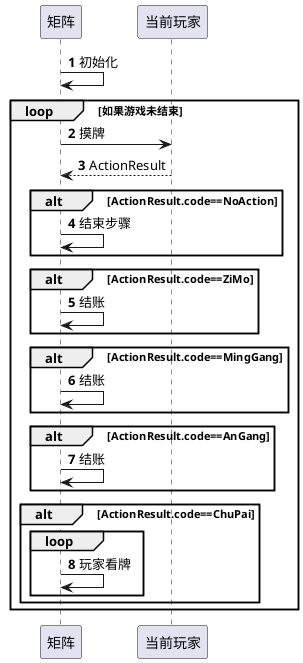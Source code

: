 @startuml
'https://plantuml.com/sequence-diagram

autonumber

矩阵 -> 矩阵 : 初始化
loop 如果游戏未结束
    矩阵 -> 当前玩家: 摸牌
    return ActionResult
    alt ActionResult.code==NoAction
        矩阵 -> 矩阵 : 结束步骤
    end
    alt ActionResult.code==ZiMo
        矩阵 -> 矩阵 : 结账
    end
    alt ActionResult.code==MingGang
        矩阵 -> 矩阵 : 结账
    end
    alt ActionResult.code==AnGang
        矩阵 -> 矩阵 : 结账
    end
    alt ActionResult.code==ChuPai
        loop
            矩阵->矩阵:玩家看牌
        end
    end
end

@enduml